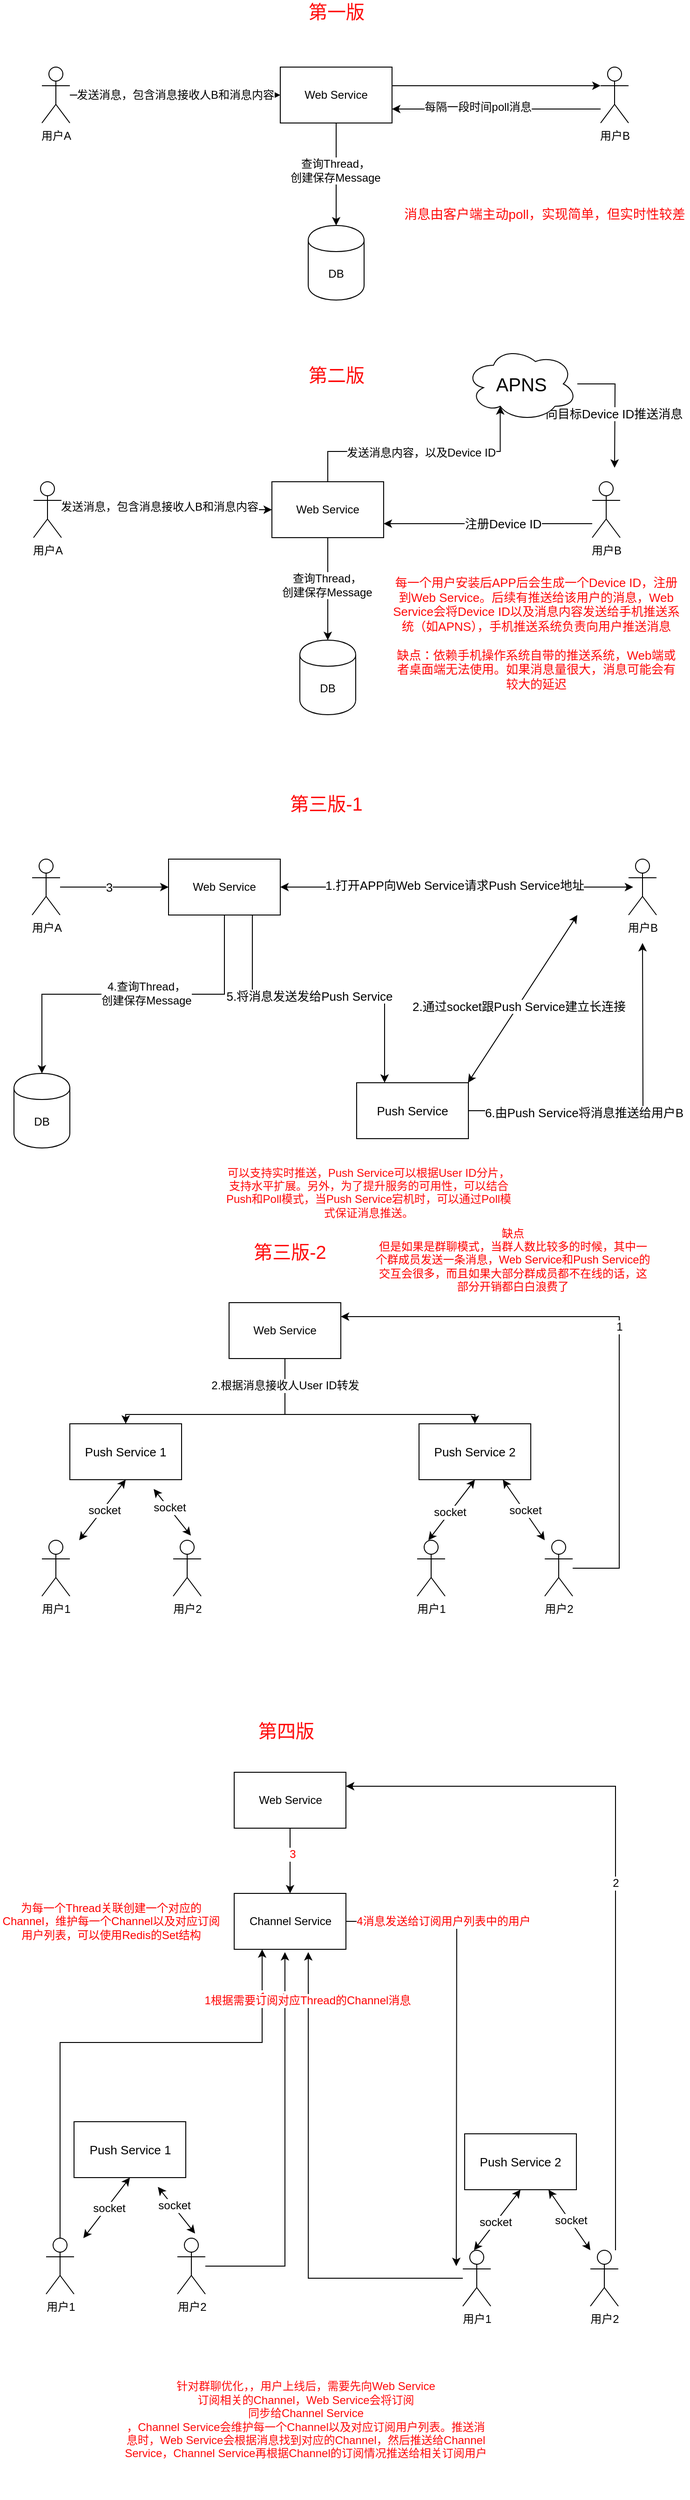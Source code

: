 <mxfile version="10.8.0" type="device"><diagram id="vkEFoZlq-g9tpjQo9Uej" name="第 1 页"><mxGraphModel dx="918" dy="629" grid="1" gridSize="10" guides="1" tooltips="1" connect="1" arrows="1" fold="1" page="1" pageScale="1" pageWidth="827" pageHeight="1169" math="0" shadow="0"><root><mxCell id="0"/><mxCell id="1" parent="0"/><mxCell id="4w80-qj73v4l1gTNwX2q-7" value="发送消息，包含消息接收人B和消息内容" style="edgeStyle=orthogonalEdgeStyle;rounded=0;orthogonalLoop=1;jettySize=auto;html=1;fontSize=12;" parent="1" source="4w80-qj73v4l1gTNwX2q-1" target="4w80-qj73v4l1gTNwX2q-5" edge="1"><mxGeometry relative="1" as="geometry"/></mxCell><mxCell id="4w80-qj73v4l1gTNwX2q-1" value="用户A" style="shape=umlActor;verticalLabelPosition=bottom;labelBackgroundColor=#ffffff;verticalAlign=top;html=1;outlineConnect=0;" parent="1" vertex="1"><mxGeometry x="75" y="120" width="30" height="60" as="geometry"/></mxCell><mxCell id="4w80-qj73v4l1gTNwX2q-12" style="edgeStyle=orthogonalEdgeStyle;rounded=0;orthogonalLoop=1;jettySize=auto;html=1;entryX=1;entryY=0.75;entryDx=0;entryDy=0;" parent="1" source="4w80-qj73v4l1gTNwX2q-4" target="4w80-qj73v4l1gTNwX2q-5" edge="1"><mxGeometry relative="1" as="geometry"><Array as="points"><mxPoint x="605" y="165"/><mxPoint x="605" y="165"/></Array></mxGeometry></mxCell><mxCell id="4w80-qj73v4l1gTNwX2q-15" value="每隔一段时间poll消息" style="text;html=1;resizable=0;points=[];align=center;verticalAlign=middle;labelBackgroundColor=#ffffff;" parent="4w80-qj73v4l1gTNwX2q-12" vertex="1" connectable="0"><mxGeometry x="0.179" y="-2" relative="1" as="geometry"><mxPoint as="offset"/></mxGeometry></mxCell><mxCell id="4w80-qj73v4l1gTNwX2q-4" value="用户B" style="shape=umlActor;verticalLabelPosition=bottom;labelBackgroundColor=#ffffff;verticalAlign=top;html=1;outlineConnect=0;" parent="1" vertex="1"><mxGeometry x="675" y="120" width="30" height="60" as="geometry"/></mxCell><mxCell id="4w80-qj73v4l1gTNwX2q-11" style="edgeStyle=orthogonalEdgeStyle;rounded=0;orthogonalLoop=1;jettySize=auto;html=1;entryX=0;entryY=0.333;entryDx=0;entryDy=0;entryPerimeter=0;" parent="1" source="4w80-qj73v4l1gTNwX2q-5" target="4w80-qj73v4l1gTNwX2q-4" edge="1"><mxGeometry relative="1" as="geometry"><Array as="points"><mxPoint x="515" y="140"/><mxPoint x="515" y="140"/></Array></mxGeometry></mxCell><mxCell id="4w80-qj73v4l1gTNwX2q-13" style="edgeStyle=orthogonalEdgeStyle;rounded=0;orthogonalLoop=1;jettySize=auto;html=1;exitX=0.5;exitY=1;exitDx=0;exitDy=0;entryX=0.5;entryY=0;entryDx=0;entryDy=0;" parent="1" source="4w80-qj73v4l1gTNwX2q-5" target="4w80-qj73v4l1gTNwX2q-8" edge="1"><mxGeometry relative="1" as="geometry"/></mxCell><mxCell id="4w80-qj73v4l1gTNwX2q-14" value="查询Thread，&lt;br&gt;创建保存Message&lt;br&gt;" style="text;html=1;resizable=0;points=[];align=center;verticalAlign=middle;labelBackgroundColor=#ffffff;" parent="4w80-qj73v4l1gTNwX2q-13" vertex="1" connectable="0"><mxGeometry x="-0.073" y="-1" relative="1" as="geometry"><mxPoint as="offset"/></mxGeometry></mxCell><mxCell id="4w80-qj73v4l1gTNwX2q-5" value="Web Service&lt;br&gt;" style="rounded=0;whiteSpace=wrap;html=1;" parent="1" vertex="1"><mxGeometry x="331" y="120" width="120" height="60" as="geometry"/></mxCell><mxCell id="4w80-qj73v4l1gTNwX2q-8" value="DB" style="shape=cylinder;whiteSpace=wrap;html=1;boundedLbl=1;backgroundOutline=1;" parent="1" vertex="1"><mxGeometry x="361" y="290" width="60" height="80" as="geometry"/></mxCell><mxCell id="4w80-qj73v4l1gTNwX2q-16" value="第一版" style="text;html=1;strokeColor=none;fillColor=none;align=center;verticalAlign=middle;whiteSpace=wrap;rounded=0;fontSize=20;fontColor=#FF0A0A;" parent="1" vertex="1"><mxGeometry x="346.5" y="50" width="89" height="20" as="geometry"/></mxCell><mxCell id="4w80-qj73v4l1gTNwX2q-18" value="&lt;font style=&quot;font-size: 14px&quot;&gt;消息由客户端主动poll，实现简单，但实时性较差&lt;/font&gt;" style="text;html=1;strokeColor=none;fillColor=none;align=center;verticalAlign=middle;whiteSpace=wrap;rounded=0;fontSize=20;fontColor=#FF0A0A;" parent="1" vertex="1"><mxGeometry x="460" y="250" width="310" height="50" as="geometry"/></mxCell><mxCell id="4w80-qj73v4l1gTNwX2q-19" style="edgeStyle=orthogonalEdgeStyle;rounded=0;orthogonalLoop=1;jettySize=auto;html=1;" parent="1" source="4w80-qj73v4l1gTNwX2q-20" target="4w80-qj73v4l1gTNwX2q-27" edge="1"><mxGeometry relative="1" as="geometry"/></mxCell><mxCell id="4w80-qj73v4l1gTNwX2q-35" value="发送消息，包含消息接收人B和消息内容" style="text;html=1;resizable=0;points=[];align=center;verticalAlign=middle;labelBackgroundColor=#ffffff;fontSize=12;fontColor=#000000;" parent="4w80-qj73v4l1gTNwX2q-19" vertex="1" connectable="0"><mxGeometry x="-0.071" y="3" relative="1" as="geometry"><mxPoint as="offset"/></mxGeometry></mxCell><mxCell id="4w80-qj73v4l1gTNwX2q-20" value="用户A" style="shape=umlActor;verticalLabelPosition=bottom;labelBackgroundColor=#ffffff;verticalAlign=top;html=1;outlineConnect=0;" parent="1" vertex="1"><mxGeometry x="66" y="565" width="30" height="60" as="geometry"/></mxCell><mxCell id="4w80-qj73v4l1gTNwX2q-21" style="edgeStyle=orthogonalEdgeStyle;rounded=0;orthogonalLoop=1;jettySize=auto;html=1;entryX=1;entryY=0.75;entryDx=0;entryDy=0;" parent="1" source="4w80-qj73v4l1gTNwX2q-23" target="4w80-qj73v4l1gTNwX2q-27" edge="1"><mxGeometry relative="1" as="geometry"><Array as="points"><mxPoint x="596" y="610"/><mxPoint x="596" y="610"/></Array></mxGeometry></mxCell><mxCell id="4w80-qj73v4l1gTNwX2q-38" value="注册Device ID" style="text;html=1;resizable=0;points=[];align=center;verticalAlign=middle;labelBackgroundColor=#ffffff;fontSize=13;fontColor=#000000;" parent="4w80-qj73v4l1gTNwX2q-21" vertex="1" connectable="0"><mxGeometry x="-0.143" relative="1" as="geometry"><mxPoint as="offset"/></mxGeometry></mxCell><mxCell id="4w80-qj73v4l1gTNwX2q-23" value="用户B" style="shape=umlActor;verticalLabelPosition=bottom;labelBackgroundColor=#ffffff;verticalAlign=top;html=1;outlineConnect=0;" parent="1" vertex="1"><mxGeometry x="666" y="565" width="30" height="60" as="geometry"/></mxCell><mxCell id="4w80-qj73v4l1gTNwX2q-25" style="edgeStyle=orthogonalEdgeStyle;rounded=0;orthogonalLoop=1;jettySize=auto;html=1;exitX=0.5;exitY=1;exitDx=0;exitDy=0;entryX=0.5;entryY=0;entryDx=0;entryDy=0;" parent="1" source="4w80-qj73v4l1gTNwX2q-27" target="4w80-qj73v4l1gTNwX2q-28" edge="1"><mxGeometry relative="1" as="geometry"/></mxCell><mxCell id="4w80-qj73v4l1gTNwX2q-26" value="查询Thread，&lt;br&gt;创建保存Message&lt;br&gt;" style="text;html=1;resizable=0;points=[];align=center;verticalAlign=middle;labelBackgroundColor=#ffffff;" parent="4w80-qj73v4l1gTNwX2q-25" vertex="1" connectable="0"><mxGeometry x="-0.073" y="-1" relative="1" as="geometry"><mxPoint as="offset"/></mxGeometry></mxCell><mxCell id="4w80-qj73v4l1gTNwX2q-32" style="edgeStyle=orthogonalEdgeStyle;rounded=0;orthogonalLoop=1;jettySize=auto;html=1;exitX=0.5;exitY=0;exitDx=0;exitDy=0;entryX=0.31;entryY=0.8;entryDx=0;entryDy=0;entryPerimeter=0;fontSize=20;fontColor=#000000;" parent="1" source="4w80-qj73v4l1gTNwX2q-27" target="4w80-qj73v4l1gTNwX2q-31" edge="1"><mxGeometry relative="1" as="geometry"/></mxCell><mxCell id="4w80-qj73v4l1gTNwX2q-36" value="发送消息内容，以及Device ID" style="text;html=1;resizable=0;points=[];align=center;verticalAlign=middle;labelBackgroundColor=#ffffff;fontSize=12;fontColor=#000000;" parent="4w80-qj73v4l1gTNwX2q-32" vertex="1" connectable="0"><mxGeometry x="-0.007" y="-1" relative="1" as="geometry"><mxPoint as="offset"/></mxGeometry></mxCell><mxCell id="4w80-qj73v4l1gTNwX2q-27" value="Web Service&lt;br&gt;" style="rounded=0;whiteSpace=wrap;html=1;" parent="1" vertex="1"><mxGeometry x="322" y="565" width="120" height="60" as="geometry"/></mxCell><mxCell id="4w80-qj73v4l1gTNwX2q-28" value="DB" style="shape=cylinder;whiteSpace=wrap;html=1;boundedLbl=1;backgroundOutline=1;" parent="1" vertex="1"><mxGeometry x="352" y="735" width="60" height="80" as="geometry"/></mxCell><mxCell id="4w80-qj73v4l1gTNwX2q-29" value="第二版" style="text;html=1;strokeColor=none;fillColor=none;align=center;verticalAlign=middle;whiteSpace=wrap;rounded=0;fontSize=20;fontColor=#FF0A0A;" parent="1" vertex="1"><mxGeometry x="346.5" y="440" width="89" height="20" as="geometry"/></mxCell><mxCell id="4w80-qj73v4l1gTNwX2q-30" value="&lt;span style=&quot;font-size: 13px&quot;&gt;&lt;br style=&quot;font-size: 13px&quot;&gt;&lt;/span&gt;&lt;span style=&quot;font-size: 13px&quot;&gt;每一个用户安装后APP后会生成一个Device ID，注册到&lt;/span&gt;&lt;span style=&quot;font-size: 13px&quot;&gt;Web Service。后续有推送给该用户的消息，&lt;/span&gt;Web Service会将Device ID以及消息内容发送给手机推送系统（如APNS），手机推送系统负责向用户推送消息&lt;br&gt;&lt;span&gt;&lt;br&gt;缺点：依赖手机操作系统自带的推送系统，Web端或者桌面端无法使用。如果消息量很大，消息可能会有较大的延迟&lt;/span&gt;" style="text;html=1;strokeColor=none;fillColor=none;align=center;verticalAlign=middle;whiteSpace=wrap;rounded=0;fontSize=13;fontColor=#FF0A0A;" parent="1" vertex="1"><mxGeometry x="451" y="695" width="310" height="50" as="geometry"/></mxCell><mxCell id="4w80-qj73v4l1gTNwX2q-33" style="edgeStyle=orthogonalEdgeStyle;rounded=0;orthogonalLoop=1;jettySize=auto;html=1;fontSize=20;fontColor=#000000;" parent="1" source="4w80-qj73v4l1gTNwX2q-31" edge="1"><mxGeometry relative="1" as="geometry"><mxPoint x="690" y="550" as="targetPoint"/></mxGeometry></mxCell><mxCell id="4w80-qj73v4l1gTNwX2q-39" value="向目标Device ID推送消息" style="text;html=1;resizable=0;points=[];align=center;verticalAlign=middle;labelBackgroundColor=#ffffff;fontSize=13;fontColor=#000000;" parent="4w80-qj73v4l1gTNwX2q-33" vertex="1" connectable="0"><mxGeometry x="0.108" y="-2" relative="1" as="geometry"><mxPoint as="offset"/></mxGeometry></mxCell><mxCell id="4w80-qj73v4l1gTNwX2q-31" value="APNS" style="ellipse;shape=cloud;whiteSpace=wrap;html=1;fontSize=20;fontColor=#000000;" parent="1" vertex="1"><mxGeometry x="530" y="420" width="120" height="80" as="geometry"/></mxCell><mxCell id="4w80-qj73v4l1gTNwX2q-40" value="" style="edgeStyle=orthogonalEdgeStyle;rounded=0;orthogonalLoop=1;jettySize=auto;html=1;fontSize=12;" parent="1" source="4w80-qj73v4l1gTNwX2q-41" target="4w80-qj73v4l1gTNwX2q-48" edge="1"><mxGeometry relative="1" as="geometry"/></mxCell><mxCell id="4w80-qj73v4l1gTNwX2q-62" value="3" style="text;html=1;resizable=0;points=[];align=center;verticalAlign=middle;labelBackgroundColor=#ffffff;fontSize=13;fontColor=#000000;" parent="4w80-qj73v4l1gTNwX2q-40" vertex="1" connectable="0"><mxGeometry x="-0.099" relative="1" as="geometry"><mxPoint as="offset"/></mxGeometry></mxCell><mxCell id="4w80-qj73v4l1gTNwX2q-41" value="用户A" style="shape=umlActor;verticalLabelPosition=bottom;labelBackgroundColor=#ffffff;verticalAlign=top;html=1;outlineConnect=0;" parent="1" vertex="1"><mxGeometry x="64.5" y="970" width="30" height="60" as="geometry"/></mxCell><mxCell id="4w80-qj73v4l1gTNwX2q-44" value="用户B" style="shape=umlActor;verticalLabelPosition=bottom;labelBackgroundColor=#ffffff;verticalAlign=top;html=1;outlineConnect=0;" parent="1" vertex="1"><mxGeometry x="705" y="970" width="30" height="60" as="geometry"/></mxCell><mxCell id="4w80-qj73v4l1gTNwX2q-46" style="edgeStyle=orthogonalEdgeStyle;rounded=0;orthogonalLoop=1;jettySize=auto;html=1;exitX=0.5;exitY=1;exitDx=0;exitDy=0;entryX=0.5;entryY=0;entryDx=0;entryDy=0;" parent="1" source="4w80-qj73v4l1gTNwX2q-48" target="4w80-qj73v4l1gTNwX2q-49" edge="1"><mxGeometry relative="1" as="geometry"/></mxCell><mxCell id="4w80-qj73v4l1gTNwX2q-47" value="4.查询Thread，&lt;br&gt;创建保存Message&lt;br&gt;" style="text;html=1;resizable=0;points=[];align=center;verticalAlign=middle;labelBackgroundColor=#ffffff;" parent="4w80-qj73v4l1gTNwX2q-46" vertex="1" connectable="0"><mxGeometry x="-0.073" y="-1" relative="1" as="geometry"><mxPoint as="offset"/></mxGeometry></mxCell><mxCell id="4w80-qj73v4l1gTNwX2q-57" style="edgeStyle=orthogonalEdgeStyle;rounded=0;orthogonalLoop=1;jettySize=auto;html=1;exitX=0.75;exitY=1;exitDx=0;exitDy=0;entryX=0.25;entryY=0;entryDx=0;entryDy=0;fontSize=13;fontColor=#000000;" parent="1" source="4w80-qj73v4l1gTNwX2q-48" target="4w80-qj73v4l1gTNwX2q-52" edge="1"><mxGeometry relative="1" as="geometry"/></mxCell><mxCell id="4w80-qj73v4l1gTNwX2q-58" value="5.将消息发送发给Push Service" style="text;html=1;resizable=0;points=[];align=center;verticalAlign=middle;labelBackgroundColor=#ffffff;fontSize=13;fontColor=#000000;" parent="4w80-qj73v4l1gTNwX2q-57" vertex="1" connectable="0"><mxGeometry x="-0.063" y="3" relative="1" as="geometry"><mxPoint as="offset"/></mxGeometry></mxCell><mxCell id="4w80-qj73v4l1gTNwX2q-48" value="Web Service&lt;br&gt;" style="rounded=0;whiteSpace=wrap;html=1;" parent="1" vertex="1"><mxGeometry x="211" y="970" width="120" height="60" as="geometry"/></mxCell><mxCell id="4w80-qj73v4l1gTNwX2q-49" value="DB" style="shape=cylinder;whiteSpace=wrap;html=1;boundedLbl=1;backgroundOutline=1;" parent="1" vertex="1"><mxGeometry x="45" y="1200" width="60" height="80" as="geometry"/></mxCell><mxCell id="4w80-qj73v4l1gTNwX2q-50" value="第三版-1" style="text;html=1;strokeColor=none;fillColor=none;align=center;verticalAlign=middle;whiteSpace=wrap;rounded=0;fontSize=20;fontColor=#FF0A0A;" parent="1" vertex="1"><mxGeometry x="336" y="900" width="89" height="20" as="geometry"/></mxCell><mxCell id="4w80-qj73v4l1gTNwX2q-59" style="edgeStyle=orthogonalEdgeStyle;rounded=0;orthogonalLoop=1;jettySize=auto;html=1;exitX=1;exitY=0.5;exitDx=0;exitDy=0;fontSize=13;fontColor=#000000;" parent="1" source="4w80-qj73v4l1gTNwX2q-52" edge="1"><mxGeometry relative="1" as="geometry"><mxPoint x="720" y="1060" as="targetPoint"/></mxGeometry></mxCell><mxCell id="4w80-qj73v4l1gTNwX2q-60" value="&lt;span&gt;6.由Push Service将消息推送给用户B&lt;/span&gt;" style="text;html=1;resizable=0;points=[];align=center;verticalAlign=middle;labelBackgroundColor=#ffffff;fontSize=13;fontColor=#000000;" parent="4w80-qj73v4l1gTNwX2q-59" vertex="1" connectable="0"><mxGeometry x="-0.329" y="-2" relative="1" as="geometry"><mxPoint as="offset"/></mxGeometry></mxCell><mxCell id="4w80-qj73v4l1gTNwX2q-52" value="Push Service" style="rounded=0;whiteSpace=wrap;html=1;fontSize=13;fontColor=#000000;" parent="1" vertex="1"><mxGeometry x="413" y="1210" width="120" height="60" as="geometry"/></mxCell><mxCell id="4w80-qj73v4l1gTNwX2q-53" value="" style="endArrow=classic;startArrow=classic;html=1;fontSize=13;fontColor=#000000;exitX=1;exitY=0.5;exitDx=0;exitDy=0;" parent="1" source="4w80-qj73v4l1gTNwX2q-48" edge="1"><mxGeometry width="50" height="50" relative="1" as="geometry"><mxPoint x="460" y="1020" as="sourcePoint"/><mxPoint x="710" y="1000" as="targetPoint"/></mxGeometry></mxCell><mxCell id="4w80-qj73v4l1gTNwX2q-54" value="1.打开APP向Web Service请求Push Service地址" style="text;html=1;resizable=0;points=[];align=center;verticalAlign=middle;labelBackgroundColor=#ffffff;fontSize=13;fontColor=#000000;" parent="4w80-qj73v4l1gTNwX2q-53" vertex="1" connectable="0"><mxGeometry x="-0.015" y="2" relative="1" as="geometry"><mxPoint as="offset"/></mxGeometry></mxCell><mxCell id="4w80-qj73v4l1gTNwX2q-55" value="" style="endArrow=classic;startArrow=classic;html=1;fontSize=13;fontColor=#000000;exitX=0.996;exitY=0;exitDx=0;exitDy=0;exitPerimeter=0;" parent="1" source="4w80-qj73v4l1gTNwX2q-52" edge="1"><mxGeometry width="50" height="50" relative="1" as="geometry"><mxPoint x="581" y="1100" as="sourcePoint"/><mxPoint x="650" y="1030" as="targetPoint"/></mxGeometry></mxCell><mxCell id="4w80-qj73v4l1gTNwX2q-56" value="2.通过socket跟Push Service建立长连接&lt;br&gt;" style="text;html=1;resizable=0;points=[];align=center;verticalAlign=middle;labelBackgroundColor=#ffffff;fontSize=13;fontColor=#000000;" parent="4w80-qj73v4l1gTNwX2q-55" vertex="1" connectable="0"><mxGeometry x="-0.085" y="-1" relative="1" as="geometry"><mxPoint as="offset"/></mxGeometry></mxCell><mxCell id="4w80-qj73v4l1gTNwX2q-87" style="edgeStyle=orthogonalEdgeStyle;rounded=0;orthogonalLoop=1;jettySize=auto;html=1;exitX=0.5;exitY=1;exitDx=0;exitDy=0;entryX=0.5;entryY=0;entryDx=0;entryDy=0;fontSize=12;fontColor=#000000;" parent="1" source="4w80-qj73v4l1gTNwX2q-64" target="4w80-qj73v4l1gTNwX2q-66" edge="1"><mxGeometry relative="1" as="geometry"><Array as="points"><mxPoint x="336" y="1566"/><mxPoint x="165" y="1566"/></Array></mxGeometry></mxCell><mxCell id="4w80-qj73v4l1gTNwX2q-88" style="edgeStyle=orthogonalEdgeStyle;rounded=0;orthogonalLoop=1;jettySize=auto;html=1;exitX=0.75;exitY=1;exitDx=0;exitDy=0;entryX=0.5;entryY=0;entryDx=0;entryDy=0;fontSize=12;fontColor=#000000;" parent="1" source="4w80-qj73v4l1gTNwX2q-64" target="4w80-qj73v4l1gTNwX2q-67" edge="1"><mxGeometry relative="1" as="geometry"><Array as="points"><mxPoint x="336" y="1506"/><mxPoint x="336" y="1566"/><mxPoint x="540" y="1566"/></Array></mxGeometry></mxCell><mxCell id="4w80-qj73v4l1gTNwX2q-89" value="2.根据消息接收人User ID转发" style="text;html=1;resizable=0;points=[];align=center;verticalAlign=middle;labelBackgroundColor=#ffffff;fontSize=12;fontColor=#000000;" parent="4w80-qj73v4l1gTNwX2q-88" vertex="1" connectable="0"><mxGeometry x="-0.612" relative="1" as="geometry"><mxPoint as="offset"/></mxGeometry></mxCell><mxCell id="4w80-qj73v4l1gTNwX2q-64" value="&lt;span&gt;Web Service&lt;/span&gt;" style="rounded=0;whiteSpace=wrap;html=1;fontSize=12;fontColor=#000000;" parent="1" vertex="1"><mxGeometry x="276" y="1446" width="120" height="60" as="geometry"/></mxCell><mxCell id="4w80-qj73v4l1gTNwX2q-65" value="第三版-2" style="text;html=1;strokeColor=none;fillColor=none;align=center;verticalAlign=middle;whiteSpace=wrap;rounded=0;fontSize=20;fontColor=#FF0A0A;" parent="1" vertex="1"><mxGeometry x="297" y="1381" width="89" height="20" as="geometry"/></mxCell><mxCell id="4w80-qj73v4l1gTNwX2q-66" value="Push Service 1" style="rounded=0;whiteSpace=wrap;html=1;fontSize=13;fontColor=#000000;" parent="1" vertex="1"><mxGeometry x="105" y="1576" width="120" height="60" as="geometry"/></mxCell><mxCell id="4w80-qj73v4l1gTNwX2q-67" value="Push Service 2" style="rounded=0;whiteSpace=wrap;html=1;fontSize=13;fontColor=#000000;" parent="1" vertex="1"><mxGeometry x="480" y="1576" width="120" height="60" as="geometry"/></mxCell><mxCell id="4w80-qj73v4l1gTNwX2q-68" value="用户1" style="shape=umlActor;verticalLabelPosition=bottom;labelBackgroundColor=#ffffff;verticalAlign=top;html=1;outlineConnect=0;fontSize=12;fontColor=#000000;" parent="1" vertex="1"><mxGeometry x="75" y="1701" width="30" height="60" as="geometry"/></mxCell><mxCell id="4w80-qj73v4l1gTNwX2q-71" value="用户2" style="shape=umlActor;verticalLabelPosition=bottom;labelBackgroundColor=#ffffff;verticalAlign=top;html=1;outlineConnect=0;fontSize=12;fontColor=#000000;" parent="1" vertex="1"><mxGeometry x="216" y="1701" width="30" height="60" as="geometry"/></mxCell><mxCell id="4w80-qj73v4l1gTNwX2q-75" value="用户1" style="shape=umlActor;verticalLabelPosition=bottom;labelBackgroundColor=#ffffff;verticalAlign=top;html=1;outlineConnect=0;fontSize=12;fontColor=#000000;" parent="1" vertex="1"><mxGeometry x="478" y="1701" width="30" height="60" as="geometry"/></mxCell><mxCell id="4w80-qj73v4l1gTNwX2q-90" value="1" style="edgeStyle=orthogonalEdgeStyle;rounded=0;orthogonalLoop=1;jettySize=auto;html=1;fontSize=12;fontColor=#000000;entryX=1;entryY=0.25;entryDx=0;entryDy=0;" parent="1" source="4w80-qj73v4l1gTNwX2q-76" target="4w80-qj73v4l1gTNwX2q-64" edge="1"><mxGeometry relative="1" as="geometry"><mxPoint x="725" y="1486" as="targetPoint"/><Array as="points"><mxPoint x="695" y="1731"/><mxPoint x="695" y="1461"/></Array></mxGeometry></mxCell><mxCell id="4w80-qj73v4l1gTNwX2q-76" value="用户2" style="shape=umlActor;verticalLabelPosition=bottom;labelBackgroundColor=#ffffff;verticalAlign=top;html=1;outlineConnect=0;fontSize=12;fontColor=#000000;" parent="1" vertex="1"><mxGeometry x="615" y="1701" width="30" height="60" as="geometry"/></mxCell><mxCell id="4w80-qj73v4l1gTNwX2q-78" value="" style="endArrow=classic;startArrow=classic;html=1;fontSize=12;fontColor=#000000;entryX=0.5;entryY=1;entryDx=0;entryDy=0;" parent="1" target="4w80-qj73v4l1gTNwX2q-66" edge="1"><mxGeometry width="50" height="50" relative="1" as="geometry"><mxPoint x="115" y="1701" as="sourcePoint"/><mxPoint x="165" y="1651" as="targetPoint"/></mxGeometry></mxCell><mxCell id="4w80-qj73v4l1gTNwX2q-83" value="socket" style="text;html=1;resizable=0;points=[];align=center;verticalAlign=middle;labelBackgroundColor=#ffffff;fontSize=12;fontColor=#000000;" parent="4w80-qj73v4l1gTNwX2q-78" vertex="1" connectable="0"><mxGeometry x="0.02" y="-2" relative="1" as="geometry"><mxPoint as="offset"/></mxGeometry></mxCell><mxCell id="4w80-qj73v4l1gTNwX2q-79" value="" style="endArrow=classic;startArrow=classic;html=1;fontSize=12;fontColor=#000000;entryX=0.5;entryY=1;entryDx=0;entryDy=0;" parent="1" edge="1"><mxGeometry width="50" height="50" relative="1" as="geometry"><mxPoint x="490" y="1701" as="sourcePoint"/><mxPoint x="540" y="1636" as="targetPoint"/></mxGeometry></mxCell><mxCell id="4w80-qj73v4l1gTNwX2q-85" value="socket" style="text;html=1;resizable=0;points=[];align=center;verticalAlign=middle;labelBackgroundColor=#ffffff;fontSize=12;fontColor=#000000;" parent="4w80-qj73v4l1gTNwX2q-79" vertex="1" connectable="0"><mxGeometry x="-0.074" y="1" relative="1" as="geometry"><mxPoint as="offset"/></mxGeometry></mxCell><mxCell id="4w80-qj73v4l1gTNwX2q-80" value="" style="endArrow=classic;startArrow=classic;html=1;fontSize=12;fontColor=#000000;" parent="1" edge="1"><mxGeometry width="50" height="50" relative="1" as="geometry"><mxPoint x="235" y="1696" as="sourcePoint"/><mxPoint x="195" y="1646" as="targetPoint"/></mxGeometry></mxCell><mxCell id="4w80-qj73v4l1gTNwX2q-84" value="socket" style="text;html=1;resizable=0;points=[];align=center;verticalAlign=middle;labelBackgroundColor=#ffffff;fontSize=12;fontColor=#000000;" parent="4w80-qj73v4l1gTNwX2q-80" vertex="1" connectable="0"><mxGeometry x="0.18" y="-1" relative="1" as="geometry"><mxPoint as="offset"/></mxGeometry></mxCell><mxCell id="4w80-qj73v4l1gTNwX2q-82" value="" style="endArrow=classic;startArrow=classic;html=1;fontSize=12;fontColor=#000000;entryX=0.75;entryY=1;entryDx=0;entryDy=0;" parent="1" target="4w80-qj73v4l1gTNwX2q-67" edge="1"><mxGeometry width="50" height="50" relative="1" as="geometry"><mxPoint x="615" y="1701" as="sourcePoint"/><mxPoint x="575" y="1651" as="targetPoint"/></mxGeometry></mxCell><mxCell id="4w80-qj73v4l1gTNwX2q-86" value="socket" style="text;html=1;resizable=0;points=[];align=center;verticalAlign=middle;labelBackgroundColor=#ffffff;fontSize=12;fontColor=#000000;" parent="4w80-qj73v4l1gTNwX2q-82" vertex="1" connectable="0"><mxGeometry x="-0.032" y="-1" relative="1" as="geometry"><mxPoint as="offset"/></mxGeometry></mxCell><mxCell id="4w80-qj73v4l1gTNwX2q-91" value="&lt;span style=&quot;font-size: 12px&quot;&gt;可以支持实时推送，&lt;/span&gt;Push Service可以根据User ID分片，支持水平扩展。另外，为了提升服务的可用性，可以结合Push和Poll模式，当Push Service宕机时，可以通过Poll模式保证消息推送。&lt;br&gt;&lt;br&gt;" style="text;html=1;strokeColor=none;fillColor=none;align=center;verticalAlign=middle;whiteSpace=wrap;rounded=0;fontSize=12;fontColor=#FF0A0A;" parent="1" vertex="1"><mxGeometry x="271" y="1310" width="310" height="50" as="geometry"/></mxCell><mxCell id="EYao1W63KTCzrmOxrmYt-24" style="edgeStyle=orthogonalEdgeStyle;rounded=0;orthogonalLoop=1;jettySize=auto;html=1;entryX=0.5;entryY=0;entryDx=0;entryDy=0;fontColor=#FF0000;" parent="1" source="EYao1W63KTCzrmOxrmYt-4" target="EYao1W63KTCzrmOxrmYt-22" edge="1"><mxGeometry relative="1" as="geometry"/></mxCell><mxCell id="EYao1W63KTCzrmOxrmYt-25" value="3" style="text;html=1;resizable=0;points=[];align=center;verticalAlign=middle;labelBackgroundColor=#ffffff;fontColor=#FF0000;" parent="EYao1W63KTCzrmOxrmYt-24" vertex="1" connectable="0"><mxGeometry y="7" relative="1" as="geometry"><mxPoint x="-5" y="-7" as="offset"/></mxGeometry></mxCell><mxCell id="EYao1W63KTCzrmOxrmYt-4" value="&lt;span&gt;Web Service&lt;/span&gt;" style="rounded=0;whiteSpace=wrap;html=1;fontSize=12;fontColor=#000000;" parent="1" vertex="1"><mxGeometry x="281.5" y="1950" width="120" height="60" as="geometry"/></mxCell><mxCell id="EYao1W63KTCzrmOxrmYt-5" value="第四版" style="text;html=1;strokeColor=none;fillColor=none;align=center;verticalAlign=middle;whiteSpace=wrap;rounded=0;fontSize=20;fontColor=#FF0A0A;" parent="1" vertex="1"><mxGeometry x="292.5" y="1895" width="89" height="20" as="geometry"/></mxCell><mxCell id="EYao1W63KTCzrmOxrmYt-6" value="Push Service 1" style="rounded=0;whiteSpace=wrap;html=1;fontSize=13;fontColor=#000000;" parent="1" vertex="1"><mxGeometry x="109.5" y="2325" width="120" height="60" as="geometry"/></mxCell><mxCell id="EYao1W63KTCzrmOxrmYt-7" value="Push Service 2" style="rounded=0;whiteSpace=wrap;html=1;fontSize=13;fontColor=#000000;" parent="1" vertex="1"><mxGeometry x="529" y="2338" width="120" height="60" as="geometry"/></mxCell><mxCell id="EYao1W63KTCzrmOxrmYt-27" style="edgeStyle=orthogonalEdgeStyle;rounded=0;orthogonalLoop=1;jettySize=auto;html=1;entryX=0.25;entryY=1;entryDx=0;entryDy=0;fontColor=#FF0000;" parent="1" source="EYao1W63KTCzrmOxrmYt-8" target="EYao1W63KTCzrmOxrmYt-22" edge="1"><mxGeometry relative="1" as="geometry"><Array as="points"><mxPoint x="95" y="2240"/><mxPoint x="312" y="2240"/></Array></mxGeometry></mxCell><mxCell id="EYao1W63KTCzrmOxrmYt-29" value="1" style="text;html=1;resizable=0;points=[];align=center;verticalAlign=middle;labelBackgroundColor=#ffffff;fontColor=#FF0000;" parent="EYao1W63KTCzrmOxrmYt-27" vertex="1" connectable="0"><mxGeometry x="0.806" relative="1" as="geometry"><mxPoint as="offset"/></mxGeometry></mxCell><mxCell id="EYao1W63KTCzrmOxrmYt-8" value="用户1" style="shape=umlActor;verticalLabelPosition=bottom;labelBackgroundColor=#ffffff;verticalAlign=top;html=1;outlineConnect=0;fontSize=12;fontColor=#000000;" parent="1" vertex="1"><mxGeometry x="79.5" y="2450" width="30" height="60" as="geometry"/></mxCell><mxCell id="EYao1W63KTCzrmOxrmYt-26" style="edgeStyle=orthogonalEdgeStyle;rounded=0;orthogonalLoop=1;jettySize=auto;html=1;entryX=0.454;entryY=1.05;entryDx=0;entryDy=0;entryPerimeter=0;fontColor=#FF0000;" parent="1" source="EYao1W63KTCzrmOxrmYt-9" target="EYao1W63KTCzrmOxrmYt-22" edge="1"><mxGeometry relative="1" as="geometry"/></mxCell><mxCell id="EYao1W63KTCzrmOxrmYt-30" value="1" style="text;html=1;resizable=0;points=[];align=center;verticalAlign=middle;labelBackgroundColor=#ffffff;fontColor=#FF0000;" parent="EYao1W63KTCzrmOxrmYt-26" vertex="1" connectable="0"><mxGeometry x="0.768" y="2" relative="1" as="geometry"><mxPoint as="offset"/></mxGeometry></mxCell><mxCell id="EYao1W63KTCzrmOxrmYt-9" value="用户2" style="shape=umlActor;verticalLabelPosition=bottom;labelBackgroundColor=#ffffff;verticalAlign=top;html=1;outlineConnect=0;fontSize=12;fontColor=#000000;" parent="1" vertex="1"><mxGeometry x="220.5" y="2450" width="30" height="60" as="geometry"/></mxCell><mxCell id="EYao1W63KTCzrmOxrmYt-28" style="edgeStyle=orthogonalEdgeStyle;rounded=0;orthogonalLoop=1;jettySize=auto;html=1;entryX=0.663;entryY=1.05;entryDx=0;entryDy=0;entryPerimeter=0;fontColor=#FF0000;" parent="1" source="EYao1W63KTCzrmOxrmYt-10" target="EYao1W63KTCzrmOxrmYt-22" edge="1"><mxGeometry relative="1" as="geometry"/></mxCell><mxCell id="EYao1W63KTCzrmOxrmYt-31" value="1根据需要订阅对应Thread的Channel消息" style="text;html=1;resizable=0;points=[];align=center;verticalAlign=middle;labelBackgroundColor=#ffffff;fontColor=#FF0000;" parent="EYao1W63KTCzrmOxrmYt-28" vertex="1" connectable="0"><mxGeometry x="0.798" y="1" relative="1" as="geometry"><mxPoint as="offset"/></mxGeometry></mxCell><mxCell id="EYao1W63KTCzrmOxrmYt-10" value="用户1" style="shape=umlActor;verticalLabelPosition=bottom;labelBackgroundColor=#ffffff;verticalAlign=top;html=1;outlineConnect=0;fontSize=12;fontColor=#000000;" parent="1" vertex="1"><mxGeometry x="527" y="2463" width="30" height="60" as="geometry"/></mxCell><mxCell id="EYao1W63KTCzrmOxrmYt-11" value="2" style="edgeStyle=orthogonalEdgeStyle;rounded=0;orthogonalLoop=1;jettySize=auto;html=1;fontSize=12;fontColor=#000000;entryX=1;entryY=0.25;entryDx=0;entryDy=0;" parent="1" source="EYao1W63KTCzrmOxrmYt-12" target="EYao1W63KTCzrmOxrmYt-4" edge="1"><mxGeometry relative="1" as="geometry"><mxPoint x="720.5" y="2050" as="targetPoint"/><Array as="points"><mxPoint x="691" y="2295"/><mxPoint x="691" y="1965"/></Array></mxGeometry></mxCell><mxCell id="EYao1W63KTCzrmOxrmYt-12" value="用户2" style="shape=umlActor;verticalLabelPosition=bottom;labelBackgroundColor=#ffffff;verticalAlign=top;html=1;outlineConnect=0;fontSize=12;fontColor=#000000;" parent="1" vertex="1"><mxGeometry x="664" y="2463" width="30" height="60" as="geometry"/></mxCell><mxCell id="EYao1W63KTCzrmOxrmYt-13" value="" style="endArrow=classic;startArrow=classic;html=1;fontSize=12;fontColor=#000000;entryX=0.5;entryY=1;entryDx=0;entryDy=0;" parent="1" target="EYao1W63KTCzrmOxrmYt-6" edge="1"><mxGeometry width="50" height="50" relative="1" as="geometry"><mxPoint x="119.5" y="2450" as="sourcePoint"/><mxPoint x="169.5" y="2400" as="targetPoint"/></mxGeometry></mxCell><mxCell id="EYao1W63KTCzrmOxrmYt-14" value="socket" style="text;html=1;resizable=0;points=[];align=center;verticalAlign=middle;labelBackgroundColor=#ffffff;fontSize=12;fontColor=#000000;" parent="EYao1W63KTCzrmOxrmYt-13" vertex="1" connectable="0"><mxGeometry x="0.02" y="-2" relative="1" as="geometry"><mxPoint as="offset"/></mxGeometry></mxCell><mxCell id="EYao1W63KTCzrmOxrmYt-15" value="" style="endArrow=classic;startArrow=classic;html=1;fontSize=12;fontColor=#000000;entryX=0.5;entryY=1;entryDx=0;entryDy=0;" parent="1" edge="1"><mxGeometry width="50" height="50" relative="1" as="geometry"><mxPoint x="539" y="2463" as="sourcePoint"/><mxPoint x="589" y="2398" as="targetPoint"/></mxGeometry></mxCell><mxCell id="EYao1W63KTCzrmOxrmYt-16" value="socket" style="text;html=1;resizable=0;points=[];align=center;verticalAlign=middle;labelBackgroundColor=#ffffff;fontSize=12;fontColor=#000000;" parent="EYao1W63KTCzrmOxrmYt-15" vertex="1" connectable="0"><mxGeometry x="-0.074" y="1" relative="1" as="geometry"><mxPoint as="offset"/></mxGeometry></mxCell><mxCell id="EYao1W63KTCzrmOxrmYt-17" value="" style="endArrow=classic;startArrow=classic;html=1;fontSize=12;fontColor=#000000;" parent="1" edge="1"><mxGeometry width="50" height="50" relative="1" as="geometry"><mxPoint x="239.5" y="2445" as="sourcePoint"/><mxPoint x="199.5" y="2395" as="targetPoint"/></mxGeometry></mxCell><mxCell id="EYao1W63KTCzrmOxrmYt-18" value="socket" style="text;html=1;resizable=0;points=[];align=center;verticalAlign=middle;labelBackgroundColor=#ffffff;fontSize=12;fontColor=#000000;" parent="EYao1W63KTCzrmOxrmYt-17" vertex="1" connectable="0"><mxGeometry x="0.18" y="-1" relative="1" as="geometry"><mxPoint as="offset"/></mxGeometry></mxCell><mxCell id="EYao1W63KTCzrmOxrmYt-19" value="" style="endArrow=classic;startArrow=classic;html=1;fontSize=12;fontColor=#000000;entryX=0.75;entryY=1;entryDx=0;entryDy=0;" parent="1" target="EYao1W63KTCzrmOxrmYt-7" edge="1"><mxGeometry width="50" height="50" relative="1" as="geometry"><mxPoint x="664" y="2463" as="sourcePoint"/><mxPoint x="624" y="2413" as="targetPoint"/></mxGeometry></mxCell><mxCell id="EYao1W63KTCzrmOxrmYt-20" value="socket" style="text;html=1;resizable=0;points=[];align=center;verticalAlign=middle;labelBackgroundColor=#ffffff;fontSize=12;fontColor=#000000;" parent="EYao1W63KTCzrmOxrmYt-19" vertex="1" connectable="0"><mxGeometry x="-0.032" y="-1" relative="1" as="geometry"><mxPoint as="offset"/></mxGeometry></mxCell><mxCell id="EYao1W63KTCzrmOxrmYt-21" value="针对群聊优化，，用户上线后，需要先向&lt;span&gt;Web Service&lt;/span&gt;&lt;br&gt;订阅相关的Channel，Web Service会将订阅&lt;br&gt;同步给Channel Service&lt;br&gt;，&lt;span&gt;Channel Service会维护每一个Channel以及对应订阅用户列表。推送消息时，&lt;/span&gt;&lt;span&gt;Web Service会根据消息找到对应的Channel，然后推送给&lt;/span&gt;&lt;span&gt;Channel Service，&lt;/span&gt;&lt;span&gt;Channel Service再根据Channel的订阅情况推送给相关订阅用户&lt;/span&gt;&lt;br&gt;" style="text;html=1;strokeColor=none;fillColor=none;align=center;verticalAlign=middle;whiteSpace=wrap;rounded=0;fontSize=12;fontColor=#FF0A0A;" parent="1" vertex="1"><mxGeometry x="160" y="2560" width="397" height="170" as="geometry"/></mxCell><mxCell id="EYao1W63KTCzrmOxrmYt-33" style="edgeStyle=orthogonalEdgeStyle;rounded=0;orthogonalLoop=1;jettySize=auto;html=1;fontColor=#FF0000;" parent="1" source="EYao1W63KTCzrmOxrmYt-22" edge="1"><mxGeometry relative="1" as="geometry"><mxPoint x="520" y="2480" as="targetPoint"/></mxGeometry></mxCell><mxCell id="EYao1W63KTCzrmOxrmYt-34" value="4消息发送给订阅用户列表中的用户" style="text;html=1;resizable=0;points=[];align=center;verticalAlign=middle;labelBackgroundColor=#ffffff;fontColor=#FF0000;" parent="EYao1W63KTCzrmOxrmYt-33" vertex="1" connectable="0"><mxGeometry x="-0.576" relative="1" as="geometry"><mxPoint x="1" as="offset"/></mxGeometry></mxCell><mxCell id="EYao1W63KTCzrmOxrmYt-22" value="&lt;span&gt;Channel Service&lt;/span&gt;" style="rounded=0;whiteSpace=wrap;html=1;fontSize=12;fontColor=#000000;" parent="1" vertex="1"><mxGeometry x="281.5" y="2080" width="120" height="60" as="geometry"/></mxCell><mxCell id="EYao1W63KTCzrmOxrmYt-23" value="&lt;span&gt;为每一个Thread关联创建一个对应的Channel，维护&lt;/span&gt;&lt;span&gt;每一个Channel以及对应订阅用户列表，可以使用Redis的Set结构&lt;/span&gt;" style="text;html=1;strokeColor=none;fillColor=none;align=center;verticalAlign=middle;whiteSpace=wrap;rounded=0;fontColor=#FF0000;" parent="1" vertex="1"><mxGeometry x="30" y="2100" width="239" height="20" as="geometry"/></mxCell><mxCell id="TBHOriwj9B3fK1rxb0gw-1" value="&lt;span&gt;缺点&lt;/span&gt;&lt;br&gt;&lt;span&gt;但是如果是群聊模式，当群人数比较多的时候，其中一个群成员发送一条消息，&lt;/span&gt;&lt;span&gt;Web Service和Push Service的交互会很多，而且如果大部分群成员都不在线的话，这部分开销都白白浪费了&lt;/span&gt;" style="text;html=1;strokeColor=none;fillColor=none;align=center;verticalAlign=middle;whiteSpace=wrap;rounded=0;fontColor=#FF0000;" vertex="1" parent="1"><mxGeometry x="431" y="1390" width="300" height="20" as="geometry"/></mxCell></root></mxGraphModel></diagram></mxfile>